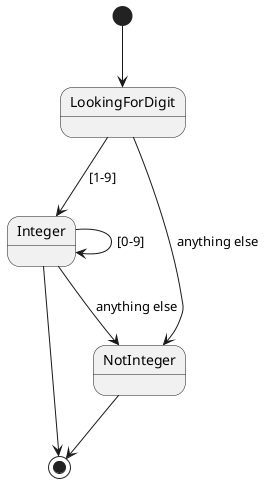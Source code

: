 @startuml

[*] --> LookingForDigit
LookingForDigit --> Integer: [1-9]
LookingForDigit --> NotInteger: anything else
Integer --> Integer: [0-9]
Integer --> [*]
Integer --> NotInteger: anything else
NotInteger --> [*]

@enduml
